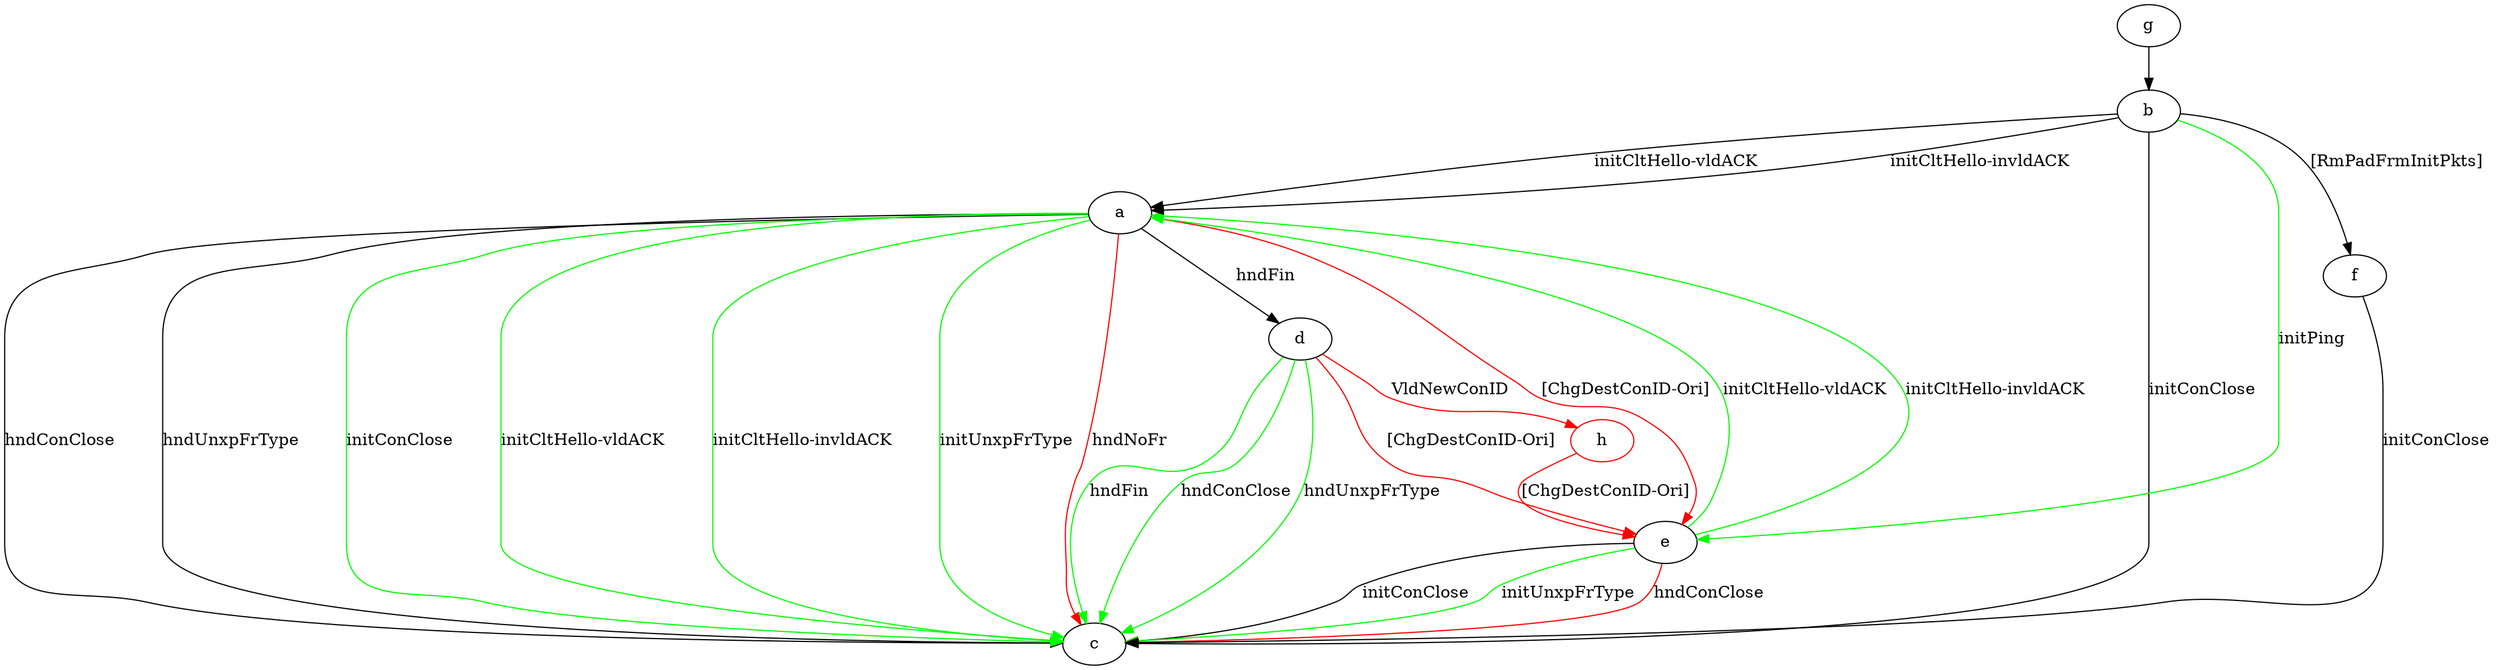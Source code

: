 digraph "" {
	a -> c	[key=0,
		label="hndConClose "];
	a -> c	[key=1,
		label="hndUnxpFrType "];
	a -> c	[key=2,
		color=green,
		label="initConClose "];
	a -> c	[key=3,
		color=green,
		label="initCltHello-vldACK "];
	a -> c	[key=4,
		color=green,
		label="initCltHello-invldACK "];
	a -> c	[key=5,
		color=green,
		label="initUnxpFrType "];
	a -> c	[key=6,
		color=red,
		label="hndNoFr "];
	a -> d	[key=0,
		label="hndFin "];
	a -> e	[key=0,
		color=red,
		label="[ChgDestConID-Ori] "];
	b -> a	[key=0,
		label="initCltHello-vldACK "];
	b -> a	[key=1,
		label="initCltHello-invldACK "];
	b -> c	[key=0,
		label="initConClose "];
	b -> e	[key=0,
		color=green,
		label="initPing "];
	b -> f	[key=0,
		label="[RmPadFrmInitPkts] "];
	d -> c	[key=0,
		color=green,
		label="hndFin "];
	d -> c	[key=1,
		color=green,
		label="hndConClose "];
	d -> c	[key=2,
		color=green,
		label="hndUnxpFrType "];
	d -> e	[key=0,
		color=red,
		label="[ChgDestConID-Ori] "];
	h	[color=red];
	d -> h	[key=0,
		color=red,
		label="VldNewConID "];
	e -> a	[key=0,
		color=green,
		label="initCltHello-vldACK "];
	e -> a	[key=1,
		color=green,
		label="initCltHello-invldACK "];
	e -> c	[key=0,
		label="initConClose "];
	e -> c	[key=1,
		color=green,
		label="initUnxpFrType "];
	e -> c	[key=2,
		color=red,
		label="hndConClose "];
	f -> c	[key=0,
		label="initConClose "];
	g -> b	[key=0];
	h -> e	[key=0,
		color=red,
		label="[ChgDestConID-Ori] "];
}
